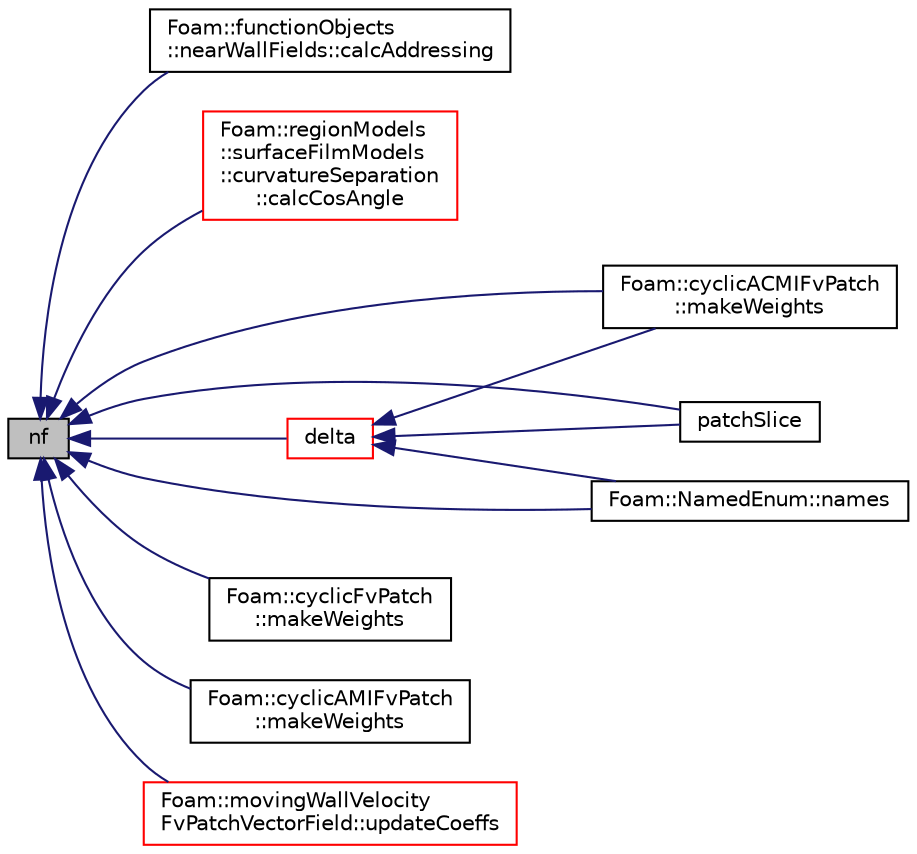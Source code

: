 digraph "nf"
{
  bgcolor="transparent";
  edge [fontname="Helvetica",fontsize="10",labelfontname="Helvetica",labelfontsize="10"];
  node [fontname="Helvetica",fontsize="10",shape=record];
  rankdir="LR";
  Node1 [label="nf",height=0.2,width=0.4,color="black", fillcolor="grey75", style="filled", fontcolor="black"];
  Node1 -> Node2 [dir="back",color="midnightblue",fontsize="10",style="solid",fontname="Helvetica"];
  Node2 [label="Foam::functionObjects\l::nearWallFields::calcAddressing",height=0.2,width=0.4,color="black",URL="$a01615.html#a7097a017d4eac4116d58a3cdbf507891",tooltip="Calculate addressing from cells back to patch faces. "];
  Node1 -> Node3 [dir="back",color="midnightblue",fontsize="10",style="solid",fontname="Helvetica"];
  Node3 [label="Foam::regionModels\l::surfaceFilmModels\l::curvatureSeparation\l::calcCosAngle",height=0.2,width=0.4,color="red",URL="$a00453.html#a1d6b5a28655335fe9dcdeafcf44d0056",tooltip="Calculate the cosine of the angle between gravity vector and. "];
  Node1 -> Node4 [dir="back",color="midnightblue",fontsize="10",style="solid",fontname="Helvetica"];
  Node4 [label="delta",height=0.2,width=0.4,color="red",URL="$a00898.html#a7a789bc5f9f58b359455dee1b4f85950",tooltip="Return cell-centre to face-centre vector. "];
  Node4 -> Node5 [dir="back",color="midnightblue",fontsize="10",style="solid",fontname="Helvetica"];
  Node5 [label="Foam::cyclicACMIFvPatch\l::makeWeights",height=0.2,width=0.4,color="black",URL="$a00462.html#a6e8461e70d8bb85a22df5d8266daaa55",tooltip="Make patch weighting factors. "];
  Node4 -> Node6 [dir="back",color="midnightblue",fontsize="10",style="solid",fontname="Helvetica"];
  Node6 [label="patchSlice",height=0.2,width=0.4,color="black",URL="$a00898.html#a2c6b06069457d4db3a4a509c4963411a",tooltip="Slice list to patch. "];
  Node4 -> Node7 [dir="back",color="midnightblue",fontsize="10",style="solid",fontname="Helvetica"];
  Node7 [label="Foam::NamedEnum::names",height=0.2,width=0.4,color="black",URL="$a01602.html#a7350da3a0edd92cd11e6c479c9967dc8"];
  Node1 -> Node8 [dir="back",color="midnightblue",fontsize="10",style="solid",fontname="Helvetica"];
  Node8 [label="Foam::cyclicFvPatch\l::makeWeights",height=0.2,width=0.4,color="black",URL="$a00482.html#a6e8461e70d8bb85a22df5d8266daaa55",tooltip="Make patch weighting factors. "];
  Node1 -> Node9 [dir="back",color="midnightblue",fontsize="10",style="solid",fontname="Helvetica"];
  Node9 [label="Foam::cyclicAMIFvPatch\l::makeWeights",height=0.2,width=0.4,color="black",URL="$a00472.html#a6e8461e70d8bb85a22df5d8266daaa55",tooltip="Make patch weighting factors. "];
  Node1 -> Node5 [dir="back",color="midnightblue",fontsize="10",style="solid",fontname="Helvetica"];
  Node1 -> Node7 [dir="back",color="midnightblue",fontsize="10",style="solid",fontname="Helvetica"];
  Node1 -> Node6 [dir="back",color="midnightblue",fontsize="10",style="solid",fontname="Helvetica"];
  Node1 -> Node10 [dir="back",color="midnightblue",fontsize="10",style="solid",fontname="Helvetica"];
  Node10 [label="Foam::movingWallVelocity\lFvPatchVectorField::updateCoeffs",height=0.2,width=0.4,color="red",URL="$a01571.html#a7e24eafac629d3733181cd942d4c902f",tooltip="Update the coefficients associated with the patch field. "];
}
